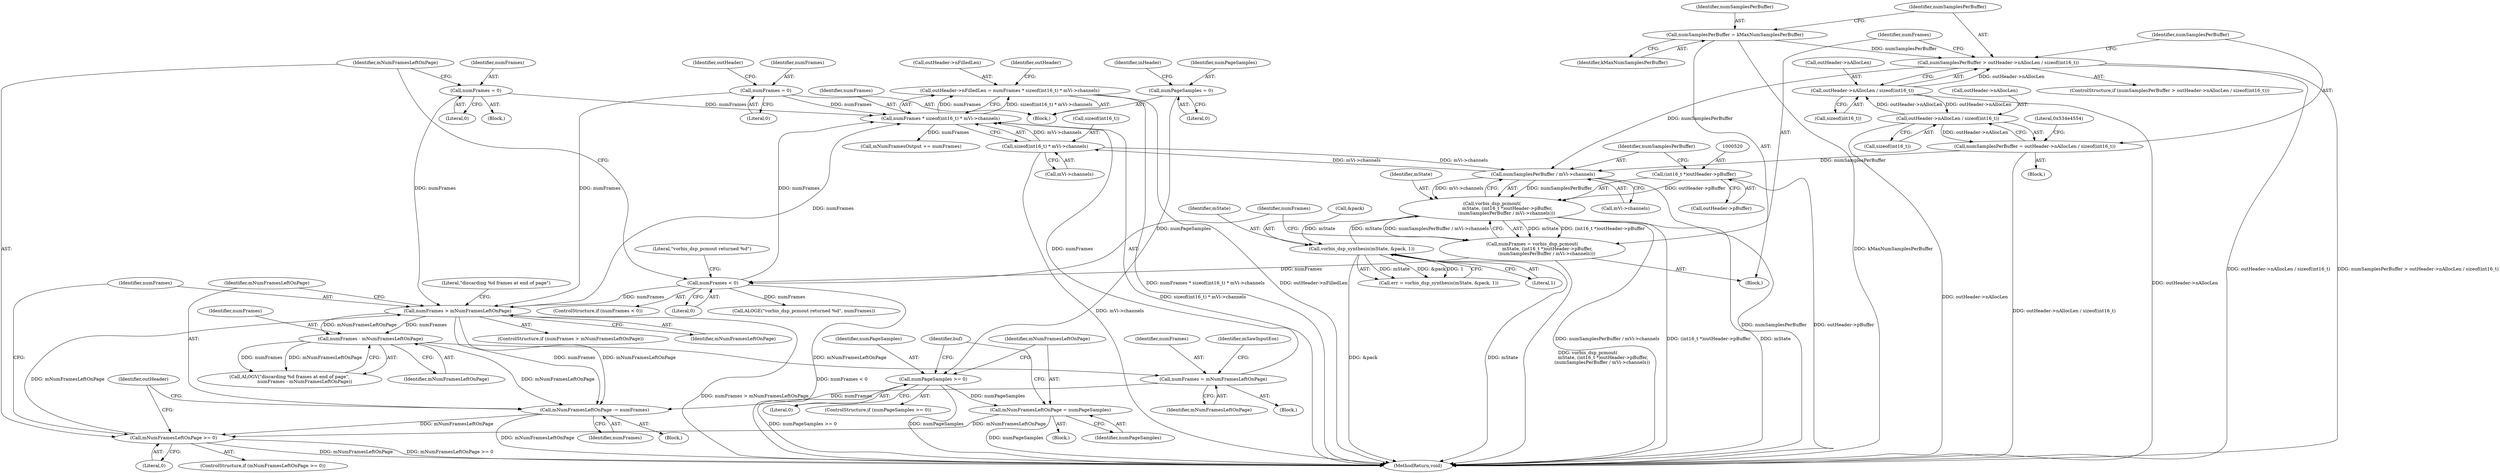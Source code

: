 digraph "0_Android_4e32001e4196f39ddd0b86686ae0231c8f5ed944_0@API" {
"1000572" [label="(Call,outHeader->nFilledLen = numFrames * sizeof(int16_t) * mVi->channels)"];
"1000576" [label="(Call,numFrames * sizeof(int16_t) * mVi->channels)"];
"1000464" [label="(Call,numFrames = 0)"];
"1000530" [label="(Call,numFrames < 0)"];
"1000515" [label="(Call,numFrames = vorbis_dsp_pcmout(\n                     mState, (int16_t *)outHeader->pBuffer,\n                    (numSamplesPerBuffer / mVi->channels)))"];
"1000517" [label="(Call,vorbis_dsp_pcmout(\n                     mState, (int16_t *)outHeader->pBuffer,\n                    (numSamplesPerBuffer / mVi->channels)))"];
"1000475" [label="(Call,vorbis_dsp_synthesis(mState, &pack, 1))"];
"1000519" [label="(Call,(int16_t *)outHeader->pBuffer)"];
"1000524" [label="(Call,numSamplesPerBuffer / mVi->channels)"];
"1000495" [label="(Call,numSamplesPerBuffer > outHeader->nAllocLen / sizeof(int16_t))"];
"1000491" [label="(Call,numSamplesPerBuffer = kMaxNumSamplesPerBuffer)"];
"1000497" [label="(Call,outHeader->nAllocLen / sizeof(int16_t))"];
"1000506" [label="(Call,outHeader->nAllocLen / sizeof(int16_t))"];
"1000504" [label="(Call,numSamplesPerBuffer = outHeader->nAllocLen / sizeof(int16_t))"];
"1000578" [label="(Call,sizeof(int16_t) * mVi->channels)"];
"1000537" [label="(Call,numFrames = 0)"];
"1000555" [label="(Call,numFrames = mNumFramesLeftOnPage)"];
"1000552" [label="(Call,numFrames - mNumFramesLeftOnPage)"];
"1000546" [label="(Call,numFrames > mNumFramesLeftOnPage)"];
"1000541" [label="(Call,mNumFramesLeftOnPage >= 0)"];
"1000365" [label="(Call,mNumFramesLeftOnPage = numPageSamples)"];
"1000361" [label="(Call,numPageSamples >= 0)"];
"1000291" [label="(Call,numPageSamples = 0)"];
"1000569" [label="(Call,mNumFramesLeftOnPage -= numFrames)"];
"1000547" [label="(Identifier,numFrames)"];
"1000519" [label="(Call,(int16_t *)outHeader->pBuffer)"];
"1000479" [label="(Literal,1)"];
"1000498" [label="(Call,outHeader->nAllocLen)"];
"1000489" [label="(Block,)"];
"1000543" [label="(Literal,0)"];
"1000469" [label="(Identifier,outHeader)"];
"1000546" [label="(Call,numFrames > mNumFramesLeftOnPage)"];
"1000571" [label="(Identifier,numFrames)"];
"1000524" [label="(Call,numSamplesPerBuffer / mVi->channels)"];
"1000504" [label="(Call,numSamplesPerBuffer = outHeader->nAllocLen / sizeof(int16_t))"];
"1000579" [label="(Call,sizeof(int16_t))"];
"1000361" [label="(Call,numPageSamples >= 0)"];
"1000549" [label="(Block,)"];
"1000534" [label="(Call,ALOGE(\"vorbis_dsp_pcmout returned %d\", numFrames))"];
"1000367" [label="(Identifier,numPageSamples)"];
"1000530" [label="(Call,numFrames < 0)"];
"1000551" [label="(Literal,\"discarding %d frames at end of page\")"];
"1000559" [label="(Identifier,mSawInputEos)"];
"1000362" [label="(Identifier,numPageSamples)"];
"1000492" [label="(Identifier,numSamplesPerBuffer)"];
"1000476" [label="(Identifier,mState)"];
"1000496" [label="(Identifier,numSamplesPerBuffer)"];
"1000544" [label="(Block,)"];
"1000360" [label="(ControlStructure,if (numPageSamples >= 0))"];
"1000574" [label="(Identifier,outHeader)"];
"1000545" [label="(ControlStructure,if (numFrames > mNumFramesLeftOnPage))"];
"1000516" [label="(Identifier,numFrames)"];
"1000510" [label="(Call,sizeof(int16_t))"];
"1000529" [label="(ControlStructure,if (numFrames < 0))"];
"1000532" [label="(Literal,0)"];
"1000503" [label="(Block,)"];
"1000548" [label="(Identifier,mNumFramesLeftOnPage)"];
"1000531" [label="(Identifier,numFrames)"];
"1000533" [label="(Block,)"];
"1000526" [label="(Call,mVi->channels)"];
"1000578" [label="(Call,sizeof(int16_t) * mVi->channels)"];
"1000538" [label="(Identifier,numFrames)"];
"1000581" [label="(Call,mVi->channels)"];
"1000592" [label="(Call,mNumFramesOutput += numFrames)"];
"1000576" [label="(Call,numFrames * sizeof(int16_t) * mVi->channels)"];
"1000295" [label="(Identifier,inHeader)"];
"1000555" [label="(Call,numFrames = mNumFramesLeftOnPage)"];
"1000513" [label="(Literal,0x534e4554)"];
"1000557" [label="(Identifier,mNumFramesLeftOnPage)"];
"1000569" [label="(Call,mNumFramesLeftOnPage -= numFrames)"];
"1000473" [label="(Call,err = vorbis_dsp_synthesis(mState, &pack, 1))"];
"1000542" [label="(Identifier,mNumFramesLeftOnPage)"];
"1000363" [label="(Literal,0)"];
"1000292" [label="(Identifier,numPageSamples)"];
"1000494" [label="(ControlStructure,if (numSamplesPerBuffer > outHeader->nAllocLen / sizeof(int16_t)))"];
"1000365" [label="(Call,mNumFramesLeftOnPage = numPageSamples)"];
"1000371" [label="(Identifier,buf)"];
"1000554" [label="(Identifier,mNumFramesLeftOnPage)"];
"1000539" [label="(Literal,0)"];
"1000507" [label="(Call,outHeader->nAllocLen)"];
"1000577" [label="(Identifier,numFrames)"];
"1000465" [label="(Identifier,numFrames)"];
"1000630" [label="(MethodReturn,void)"];
"1000505" [label="(Identifier,numSamplesPerBuffer)"];
"1000521" [label="(Call,outHeader->pBuffer)"];
"1000293" [label="(Literal,0)"];
"1000570" [label="(Identifier,mNumFramesLeftOnPage)"];
"1000477" [label="(Call,&pack)"];
"1000464" [label="(Call,numFrames = 0)"];
"1000556" [label="(Identifier,numFrames)"];
"1000541" [label="(Call,mNumFramesLeftOnPage >= 0)"];
"1000517" [label="(Call,vorbis_dsp_pcmout(\n                     mState, (int16_t *)outHeader->pBuffer,\n                    (numSamplesPerBuffer / mVi->channels)))"];
"1000495" [label="(Call,numSamplesPerBuffer > outHeader->nAllocLen / sizeof(int16_t))"];
"1000552" [label="(Call,numFrames - mNumFramesLeftOnPage)"];
"1000535" [label="(Literal,\"vorbis_dsp_pcmout returned %d\")"];
"1000525" [label="(Identifier,numSamplesPerBuffer)"];
"1000506" [label="(Call,outHeader->nAllocLen / sizeof(int16_t))"];
"1000291" [label="(Call,numPageSamples = 0)"];
"1000553" [label="(Identifier,numFrames)"];
"1000515" [label="(Call,numFrames = vorbis_dsp_pcmout(\n                     mState, (int16_t *)outHeader->pBuffer,\n                    (numSamplesPerBuffer / mVi->channels)))"];
"1000550" [label="(Call,ALOGV(\"discarding %d frames at end of page\",\n                     numFrames - mNumFramesLeftOnPage))"];
"1000491" [label="(Call,numSamplesPerBuffer = kMaxNumSamplesPerBuffer)"];
"1000572" [label="(Call,outHeader->nFilledLen = numFrames * sizeof(int16_t) * mVi->channels)"];
"1000586" [label="(Identifier,outHeader)"];
"1000466" [label="(Literal,0)"];
"1000493" [label="(Identifier,kMaxNumSamplesPerBuffer)"];
"1000573" [label="(Call,outHeader->nFilledLen)"];
"1000501" [label="(Call,sizeof(int16_t))"];
"1000518" [label="(Identifier,mState)"];
"1000537" [label="(Call,numFrames = 0)"];
"1000497" [label="(Call,outHeader->nAllocLen / sizeof(int16_t))"];
"1000540" [label="(ControlStructure,if (mNumFramesLeftOnPage >= 0))"];
"1000366" [label="(Identifier,mNumFramesLeftOnPage)"];
"1000257" [label="(Block,)"];
"1000475" [label="(Call,vorbis_dsp_synthesis(mState, &pack, 1))"];
"1000364" [label="(Block,)"];
"1000572" -> "1000257"  [label="AST: "];
"1000572" -> "1000576"  [label="CFG: "];
"1000573" -> "1000572"  [label="AST: "];
"1000576" -> "1000572"  [label="AST: "];
"1000586" -> "1000572"  [label="CFG: "];
"1000572" -> "1000630"  [label="DDG: numFrames * sizeof(int16_t) * mVi->channels"];
"1000572" -> "1000630"  [label="DDG: outHeader->nFilledLen"];
"1000576" -> "1000572"  [label="DDG: numFrames"];
"1000576" -> "1000572"  [label="DDG: sizeof(int16_t) * mVi->channels"];
"1000576" -> "1000578"  [label="CFG: "];
"1000577" -> "1000576"  [label="AST: "];
"1000578" -> "1000576"  [label="AST: "];
"1000576" -> "1000630"  [label="DDG: sizeof(int16_t) * mVi->channels"];
"1000464" -> "1000576"  [label="DDG: numFrames"];
"1000530" -> "1000576"  [label="DDG: numFrames"];
"1000537" -> "1000576"  [label="DDG: numFrames"];
"1000555" -> "1000576"  [label="DDG: numFrames"];
"1000546" -> "1000576"  [label="DDG: numFrames"];
"1000578" -> "1000576"  [label="DDG: mVi->channels"];
"1000576" -> "1000592"  [label="DDG: numFrames"];
"1000464" -> "1000257"  [label="AST: "];
"1000464" -> "1000466"  [label="CFG: "];
"1000465" -> "1000464"  [label="AST: "];
"1000466" -> "1000464"  [label="AST: "];
"1000469" -> "1000464"  [label="CFG: "];
"1000464" -> "1000546"  [label="DDG: numFrames"];
"1000530" -> "1000529"  [label="AST: "];
"1000530" -> "1000532"  [label="CFG: "];
"1000531" -> "1000530"  [label="AST: "];
"1000532" -> "1000530"  [label="AST: "];
"1000535" -> "1000530"  [label="CFG: "];
"1000542" -> "1000530"  [label="CFG: "];
"1000530" -> "1000630"  [label="DDG: numFrames < 0"];
"1000515" -> "1000530"  [label="DDG: numFrames"];
"1000530" -> "1000534"  [label="DDG: numFrames"];
"1000530" -> "1000546"  [label="DDG: numFrames"];
"1000515" -> "1000489"  [label="AST: "];
"1000515" -> "1000517"  [label="CFG: "];
"1000516" -> "1000515"  [label="AST: "];
"1000517" -> "1000515"  [label="AST: "];
"1000531" -> "1000515"  [label="CFG: "];
"1000515" -> "1000630"  [label="DDG: vorbis_dsp_pcmout(\n                     mState, (int16_t *)outHeader->pBuffer,\n                    (numSamplesPerBuffer / mVi->channels))"];
"1000517" -> "1000515"  [label="DDG: mState"];
"1000517" -> "1000515"  [label="DDG: (int16_t *)outHeader->pBuffer"];
"1000517" -> "1000515"  [label="DDG: numSamplesPerBuffer / mVi->channels"];
"1000517" -> "1000524"  [label="CFG: "];
"1000518" -> "1000517"  [label="AST: "];
"1000519" -> "1000517"  [label="AST: "];
"1000524" -> "1000517"  [label="AST: "];
"1000517" -> "1000630"  [label="DDG: numSamplesPerBuffer / mVi->channels"];
"1000517" -> "1000630"  [label="DDG: (int16_t *)outHeader->pBuffer"];
"1000517" -> "1000630"  [label="DDG: mState"];
"1000517" -> "1000475"  [label="DDG: mState"];
"1000475" -> "1000517"  [label="DDG: mState"];
"1000519" -> "1000517"  [label="DDG: outHeader->pBuffer"];
"1000524" -> "1000517"  [label="DDG: numSamplesPerBuffer"];
"1000524" -> "1000517"  [label="DDG: mVi->channels"];
"1000475" -> "1000473"  [label="AST: "];
"1000475" -> "1000479"  [label="CFG: "];
"1000476" -> "1000475"  [label="AST: "];
"1000477" -> "1000475"  [label="AST: "];
"1000479" -> "1000475"  [label="AST: "];
"1000473" -> "1000475"  [label="CFG: "];
"1000475" -> "1000630"  [label="DDG: mState"];
"1000475" -> "1000630"  [label="DDG: &pack"];
"1000475" -> "1000473"  [label="DDG: mState"];
"1000475" -> "1000473"  [label="DDG: &pack"];
"1000475" -> "1000473"  [label="DDG: 1"];
"1000519" -> "1000521"  [label="CFG: "];
"1000520" -> "1000519"  [label="AST: "];
"1000521" -> "1000519"  [label="AST: "];
"1000525" -> "1000519"  [label="CFG: "];
"1000519" -> "1000630"  [label="DDG: outHeader->pBuffer"];
"1000524" -> "1000526"  [label="CFG: "];
"1000525" -> "1000524"  [label="AST: "];
"1000526" -> "1000524"  [label="AST: "];
"1000524" -> "1000630"  [label="DDG: numSamplesPerBuffer"];
"1000495" -> "1000524"  [label="DDG: numSamplesPerBuffer"];
"1000504" -> "1000524"  [label="DDG: numSamplesPerBuffer"];
"1000578" -> "1000524"  [label="DDG: mVi->channels"];
"1000524" -> "1000578"  [label="DDG: mVi->channels"];
"1000495" -> "1000494"  [label="AST: "];
"1000495" -> "1000497"  [label="CFG: "];
"1000496" -> "1000495"  [label="AST: "];
"1000497" -> "1000495"  [label="AST: "];
"1000505" -> "1000495"  [label="CFG: "];
"1000516" -> "1000495"  [label="CFG: "];
"1000495" -> "1000630"  [label="DDG: outHeader->nAllocLen / sizeof(int16_t)"];
"1000495" -> "1000630"  [label="DDG: numSamplesPerBuffer > outHeader->nAllocLen / sizeof(int16_t)"];
"1000491" -> "1000495"  [label="DDG: numSamplesPerBuffer"];
"1000497" -> "1000495"  [label="DDG: outHeader->nAllocLen"];
"1000491" -> "1000489"  [label="AST: "];
"1000491" -> "1000493"  [label="CFG: "];
"1000492" -> "1000491"  [label="AST: "];
"1000493" -> "1000491"  [label="AST: "];
"1000496" -> "1000491"  [label="CFG: "];
"1000491" -> "1000630"  [label="DDG: kMaxNumSamplesPerBuffer"];
"1000497" -> "1000501"  [label="CFG: "];
"1000498" -> "1000497"  [label="AST: "];
"1000501" -> "1000497"  [label="AST: "];
"1000497" -> "1000630"  [label="DDG: outHeader->nAllocLen"];
"1000506" -> "1000497"  [label="DDG: outHeader->nAllocLen"];
"1000497" -> "1000506"  [label="DDG: outHeader->nAllocLen"];
"1000506" -> "1000504"  [label="AST: "];
"1000506" -> "1000510"  [label="CFG: "];
"1000507" -> "1000506"  [label="AST: "];
"1000510" -> "1000506"  [label="AST: "];
"1000504" -> "1000506"  [label="CFG: "];
"1000506" -> "1000630"  [label="DDG: outHeader->nAllocLen"];
"1000506" -> "1000504"  [label="DDG: outHeader->nAllocLen"];
"1000504" -> "1000503"  [label="AST: "];
"1000505" -> "1000504"  [label="AST: "];
"1000513" -> "1000504"  [label="CFG: "];
"1000504" -> "1000630"  [label="DDG: outHeader->nAllocLen / sizeof(int16_t)"];
"1000578" -> "1000581"  [label="CFG: "];
"1000579" -> "1000578"  [label="AST: "];
"1000581" -> "1000578"  [label="AST: "];
"1000578" -> "1000630"  [label="DDG: mVi->channels"];
"1000537" -> "1000533"  [label="AST: "];
"1000537" -> "1000539"  [label="CFG: "];
"1000538" -> "1000537"  [label="AST: "];
"1000539" -> "1000537"  [label="AST: "];
"1000542" -> "1000537"  [label="CFG: "];
"1000537" -> "1000546"  [label="DDG: numFrames"];
"1000555" -> "1000549"  [label="AST: "];
"1000555" -> "1000557"  [label="CFG: "];
"1000556" -> "1000555"  [label="AST: "];
"1000557" -> "1000555"  [label="AST: "];
"1000559" -> "1000555"  [label="CFG: "];
"1000552" -> "1000555"  [label="DDG: mNumFramesLeftOnPage"];
"1000555" -> "1000569"  [label="DDG: numFrames"];
"1000552" -> "1000550"  [label="AST: "];
"1000552" -> "1000554"  [label="CFG: "];
"1000553" -> "1000552"  [label="AST: "];
"1000554" -> "1000552"  [label="AST: "];
"1000550" -> "1000552"  [label="CFG: "];
"1000552" -> "1000550"  [label="DDG: numFrames"];
"1000552" -> "1000550"  [label="DDG: mNumFramesLeftOnPage"];
"1000546" -> "1000552"  [label="DDG: numFrames"];
"1000546" -> "1000552"  [label="DDG: mNumFramesLeftOnPage"];
"1000552" -> "1000569"  [label="DDG: mNumFramesLeftOnPage"];
"1000546" -> "1000545"  [label="AST: "];
"1000546" -> "1000548"  [label="CFG: "];
"1000547" -> "1000546"  [label="AST: "];
"1000548" -> "1000546"  [label="AST: "];
"1000551" -> "1000546"  [label="CFG: "];
"1000570" -> "1000546"  [label="CFG: "];
"1000546" -> "1000630"  [label="DDG: numFrames > mNumFramesLeftOnPage"];
"1000541" -> "1000546"  [label="DDG: mNumFramesLeftOnPage"];
"1000546" -> "1000569"  [label="DDG: numFrames"];
"1000546" -> "1000569"  [label="DDG: mNumFramesLeftOnPage"];
"1000541" -> "1000540"  [label="AST: "];
"1000541" -> "1000543"  [label="CFG: "];
"1000542" -> "1000541"  [label="AST: "];
"1000543" -> "1000541"  [label="AST: "];
"1000547" -> "1000541"  [label="CFG: "];
"1000574" -> "1000541"  [label="CFG: "];
"1000541" -> "1000630"  [label="DDG: mNumFramesLeftOnPage"];
"1000541" -> "1000630"  [label="DDG: mNumFramesLeftOnPage >= 0"];
"1000365" -> "1000541"  [label="DDG: mNumFramesLeftOnPage"];
"1000569" -> "1000541"  [label="DDG: mNumFramesLeftOnPage"];
"1000365" -> "1000364"  [label="AST: "];
"1000365" -> "1000367"  [label="CFG: "];
"1000366" -> "1000365"  [label="AST: "];
"1000367" -> "1000365"  [label="AST: "];
"1000371" -> "1000365"  [label="CFG: "];
"1000365" -> "1000630"  [label="DDG: numPageSamples"];
"1000361" -> "1000365"  [label="DDG: numPageSamples"];
"1000361" -> "1000360"  [label="AST: "];
"1000361" -> "1000363"  [label="CFG: "];
"1000362" -> "1000361"  [label="AST: "];
"1000363" -> "1000361"  [label="AST: "];
"1000366" -> "1000361"  [label="CFG: "];
"1000371" -> "1000361"  [label="CFG: "];
"1000361" -> "1000630"  [label="DDG: numPageSamples >= 0"];
"1000361" -> "1000630"  [label="DDG: numPageSamples"];
"1000291" -> "1000361"  [label="DDG: numPageSamples"];
"1000291" -> "1000257"  [label="AST: "];
"1000291" -> "1000293"  [label="CFG: "];
"1000292" -> "1000291"  [label="AST: "];
"1000293" -> "1000291"  [label="AST: "];
"1000295" -> "1000291"  [label="CFG: "];
"1000569" -> "1000544"  [label="AST: "];
"1000569" -> "1000571"  [label="CFG: "];
"1000570" -> "1000569"  [label="AST: "];
"1000571" -> "1000569"  [label="AST: "];
"1000574" -> "1000569"  [label="CFG: "];
"1000569" -> "1000630"  [label="DDG: mNumFramesLeftOnPage"];
}
